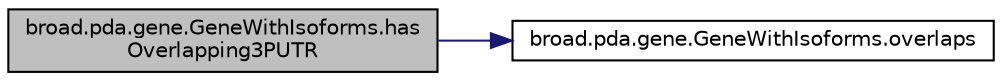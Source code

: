 digraph "broad.pda.gene.GeneWithIsoforms.hasOverlapping3PUTR"
{
  edge [fontname="Helvetica",fontsize="10",labelfontname="Helvetica",labelfontsize="10"];
  node [fontname="Helvetica",fontsize="10",shape=record];
  rankdir="LR";
  Node1 [label="broad.pda.gene.GeneWithIsoforms.has\lOverlapping3PUTR",height=0.2,width=0.4,color="black", fillcolor="grey75", style="filled" fontcolor="black"];
  Node1 -> Node2 [color="midnightblue",fontsize="10",style="solid",fontname="Helvetica"];
  Node2 [label="broad.pda.gene.GeneWithIsoforms.overlaps",height=0.2,width=0.4,color="black", fillcolor="white", style="filled",URL="$classbroad_1_1pda_1_1gene_1_1_gene_with_isoforms.html#ac9df70f06dab1c1539f463cbd178707c"];
}
